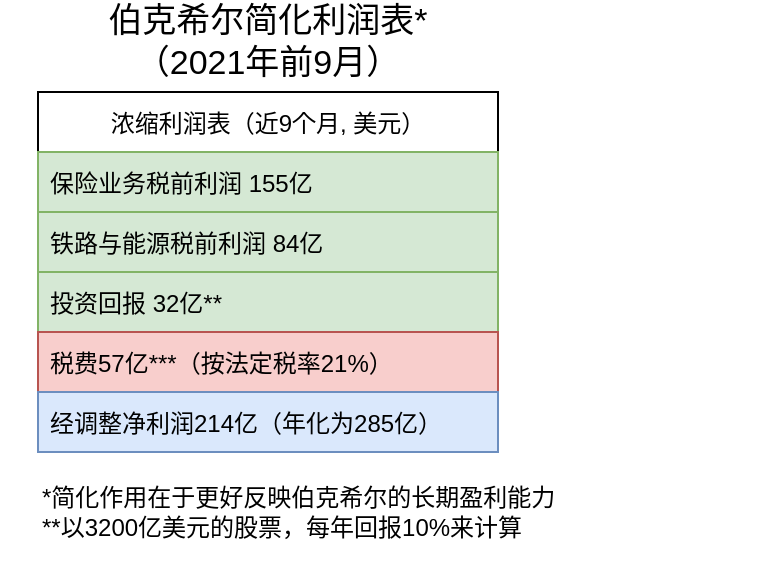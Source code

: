 <mxfile version="16.1.0" type="github">
  <diagram id="UfmZcZUgszk8OOR1oBgz" name="Page-1">
    <mxGraphModel dx="920" dy="559" grid="1" gridSize="10" guides="1" tooltips="1" connect="1" arrows="1" fold="1" page="1" pageScale="1" pageWidth="827" pageHeight="1169" math="0" shadow="0">
      <root>
        <mxCell id="0" />
        <mxCell id="1" parent="0" />
        <mxCell id="yg2f-OdLsY0NM2jIDbTP-5" value="浓缩利润表（近9个月, 美元）" style="swimlane;fontStyle=0;childLayout=stackLayout;horizontal=1;startSize=30;horizontalStack=0;resizeParent=1;resizeParentMax=0;resizeLast=0;collapsible=1;marginBottom=0;" parent="1" vertex="1">
          <mxGeometry x="270" y="350" width="230" height="180" as="geometry" />
        </mxCell>
        <mxCell id="yg2f-OdLsY0NM2jIDbTP-6" value="保险业务税前利润 155亿" style="text;strokeColor=#82b366;fillColor=#d5e8d4;align=left;verticalAlign=middle;spacingLeft=4;spacingRight=4;overflow=hidden;points=[[0,0.5],[1,0.5]];portConstraint=eastwest;rotatable=0;" parent="yg2f-OdLsY0NM2jIDbTP-5" vertex="1">
          <mxGeometry y="30" width="230" height="30" as="geometry" />
        </mxCell>
        <mxCell id="yg2f-OdLsY0NM2jIDbTP-7" value="铁路与能源税前利润 84亿" style="text;strokeColor=#82b366;fillColor=#d5e8d4;align=left;verticalAlign=middle;spacingLeft=4;spacingRight=4;overflow=hidden;points=[[0,0.5],[1,0.5]];portConstraint=eastwest;rotatable=0;" parent="yg2f-OdLsY0NM2jIDbTP-5" vertex="1">
          <mxGeometry y="60" width="230" height="30" as="geometry" />
        </mxCell>
        <mxCell id="2Ga6e5PTmOSNsQAfKh1p-3" value="投资回报 32亿**" style="text;strokeColor=#82b366;fillColor=#d5e8d4;align=left;verticalAlign=middle;spacingLeft=4;spacingRight=4;overflow=hidden;points=[[0,0.5],[1,0.5]];portConstraint=eastwest;rotatable=0;" parent="yg2f-OdLsY0NM2jIDbTP-5" vertex="1">
          <mxGeometry y="90" width="230" height="30" as="geometry" />
        </mxCell>
        <mxCell id="yg2f-OdLsY0NM2jIDbTP-30" value="税费57亿***（按法定税率21%）" style="text;strokeColor=#b85450;fillColor=#f8cecc;align=left;verticalAlign=middle;spacingLeft=4;spacingRight=4;overflow=hidden;points=[[0,0.5],[1,0.5]];portConstraint=eastwest;rotatable=0;" parent="yg2f-OdLsY0NM2jIDbTP-5" vertex="1">
          <mxGeometry y="120" width="230" height="30" as="geometry" />
        </mxCell>
        <mxCell id="yg2f-OdLsY0NM2jIDbTP-28" value="经调整净利润214亿（年化为285亿）" style="text;strokeColor=#6c8ebf;fillColor=#dae8fc;align=left;verticalAlign=middle;spacingLeft=4;spacingRight=4;overflow=hidden;points=[[0,0.5],[1,0.5]];portConstraint=eastwest;rotatable=0;" parent="yg2f-OdLsY0NM2jIDbTP-5" vertex="1">
          <mxGeometry y="150" width="230" height="30" as="geometry" />
        </mxCell>
        <mxCell id="yg2f-OdLsY0NM2jIDbTP-32" value="伯克希尔简化利润表*&lt;br&gt;（2021年前9月）" style="text;html=1;strokeColor=none;fillColor=none;align=center;verticalAlign=middle;whiteSpace=wrap;rounded=0;fontSize=17;" parent="1" vertex="1">
          <mxGeometry x="251" y="310" width="268" height="30" as="geometry" />
        </mxCell>
        <mxCell id="_scnfwicN0OqMZllfAQ0-4" value="&lt;span&gt;*简化作用在于更好反映伯克希尔的长期盈利能力&lt;/span&gt;&lt;span&gt;&lt;br&gt;*&lt;/span&gt;&lt;span&gt;*以3200亿美元的股票，每年回报10%来计算&lt;/span&gt;&lt;span&gt;&lt;br&gt;&lt;/span&gt;" style="text;html=1;strokeColor=none;fillColor=none;align=left;verticalAlign=middle;whiteSpace=wrap;rounded=0;" parent="1" vertex="1">
          <mxGeometry x="270" y="530" width="370" height="60" as="geometry" />
        </mxCell>
      </root>
    </mxGraphModel>
  </diagram>
</mxfile>
